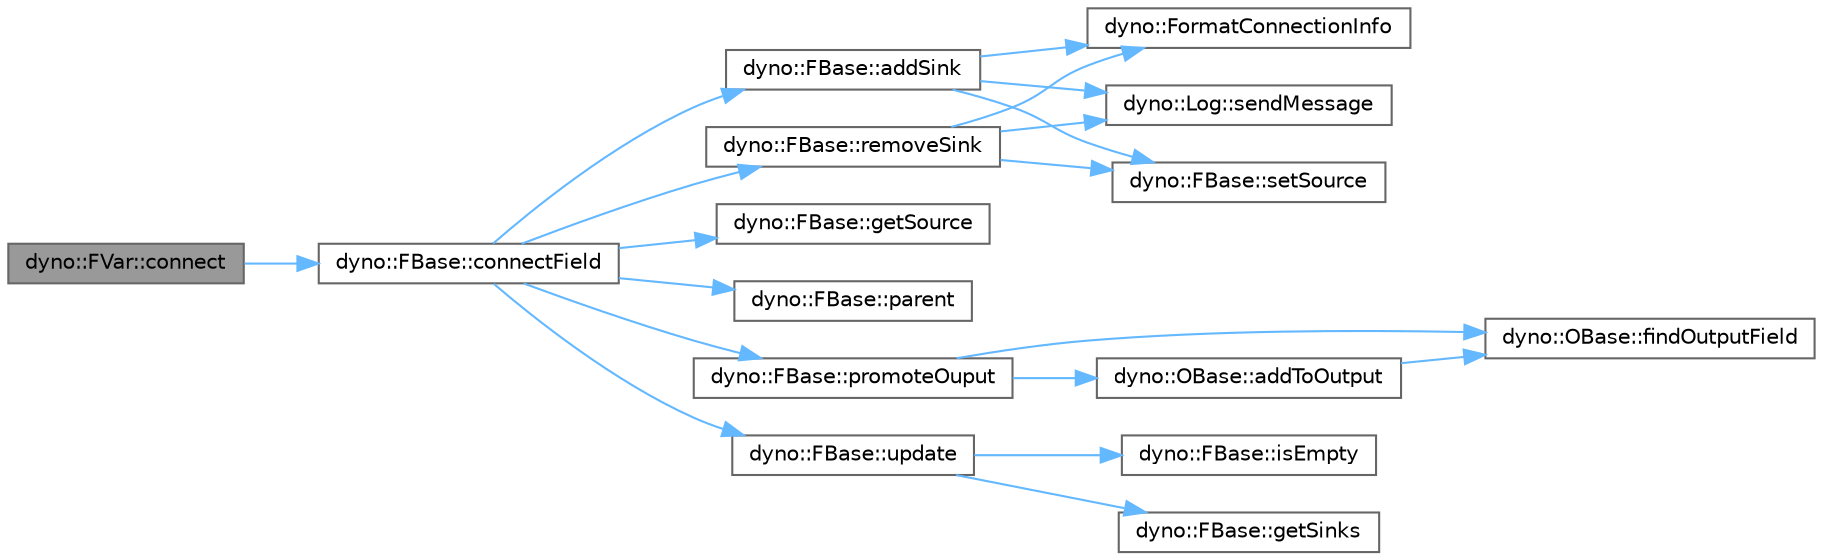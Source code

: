 digraph "dyno::FVar::connect"
{
 // LATEX_PDF_SIZE
  bgcolor="transparent";
  edge [fontname=Helvetica,fontsize=10,labelfontname=Helvetica,labelfontsize=10];
  node [fontname=Helvetica,fontsize=10,shape=box,height=0.2,width=0.4];
  rankdir="LR";
  Node1 [id="Node000001",label="dyno::FVar::connect",height=0.2,width=0.4,color="gray40", fillcolor="grey60", style="filled", fontcolor="black",tooltip=" "];
  Node1 -> Node2 [id="edge1_Node000001_Node000002",color="steelblue1",style="solid",tooltip=" "];
  Node2 [id="Node000002",label="dyno::FBase::connectField",height=0.2,width=0.4,color="grey40", fillcolor="white", style="filled",URL="$classdyno_1_1_f_base.html#ae334c412a9fa8cba358216db8910e99c",tooltip=" "];
  Node2 -> Node3 [id="edge2_Node000002_Node000003",color="steelblue1",style="solid",tooltip=" "];
  Node3 [id="Node000003",label="dyno::FBase::addSink",height=0.2,width=0.4,color="grey40", fillcolor="white", style="filled",URL="$classdyno_1_1_f_base.html#a946f3bdd1a0a29eae4b8c1ccb0255d92",tooltip=" "];
  Node3 -> Node4 [id="edge3_Node000003_Node000004",color="steelblue1",style="solid",tooltip=" "];
  Node4 [id="Node000004",label="dyno::FormatConnectionInfo",height=0.2,width=0.4,color="grey40", fillcolor="white", style="filled",URL="$namespacedyno.html#ab0875130926015cab38080dde55df03b",tooltip=" "];
  Node3 -> Node5 [id="edge4_Node000003_Node000005",color="steelblue1",style="solid",tooltip=" "];
  Node5 [id="Node000005",label="dyno::Log::sendMessage",height=0.2,width=0.4,color="grey40", fillcolor="white", style="filled",URL="$classdyno_1_1_log.html#ade134ff996b87eb30b5cab64bc73ad28",tooltip="Add a new message to log."];
  Node3 -> Node6 [id="edge5_Node000003_Node000006",color="steelblue1",style="solid",tooltip=" "];
  Node6 [id="Node000006",label="dyno::FBase::setSource",height=0.2,width=0.4,color="grey40", fillcolor="white", style="filled",URL="$classdyno_1_1_f_base.html#a0594cf861d7cebbf1b9e2933d2b26d86",tooltip=" "];
  Node2 -> Node7 [id="edge6_Node000002_Node000007",color="steelblue1",style="solid",tooltip=" "];
  Node7 [id="Node000007",label="dyno::FBase::getSource",height=0.2,width=0.4,color="grey40", fillcolor="white", style="filled",URL="$classdyno_1_1_f_base.html#a31ea29dace037c84dbbbd642979c72bd",tooltip=" "];
  Node2 -> Node8 [id="edge7_Node000002_Node000008",color="steelblue1",style="solid",tooltip=" "];
  Node8 [id="Node000008",label="dyno::FBase::parent",height=0.2,width=0.4,color="grey40", fillcolor="white", style="filled",URL="$classdyno_1_1_f_base.html#a08c738d00eb98bf68af352c6eb7a2d4f",tooltip=" "];
  Node2 -> Node9 [id="edge8_Node000002_Node000009",color="steelblue1",style="solid",tooltip=" "];
  Node9 [id="Node000009",label="dyno::FBase::promoteOuput",height=0.2,width=0.4,color="grey40", fillcolor="white", style="filled",URL="$classdyno_1_1_f_base.html#a3e7cf3c5b35244831c956ddd77a3eade",tooltip="Display a state field as an ouput field."];
  Node9 -> Node10 [id="edge9_Node000009_Node000010",color="steelblue1",style="solid",tooltip=" "];
  Node10 [id="Node000010",label="dyno::OBase::addToOutput",height=0.2,width=0.4,color="grey40", fillcolor="white", style="filled",URL="$classdyno_1_1_o_base.html#afee38400e04dd178e78f32f2f190ea8a",tooltip=" "];
  Node10 -> Node11 [id="edge10_Node000010_Node000011",color="steelblue1",style="solid",tooltip=" "];
  Node11 [id="Node000011",label="dyno::OBase::findOutputField",height=0.2,width=0.4,color="grey40", fillcolor="white", style="filled",URL="$classdyno_1_1_o_base.html#a0a9735a2942cbc82f430d235e957edc5",tooltip=" "];
  Node9 -> Node11 [id="edge11_Node000009_Node000011",color="steelblue1",style="solid",tooltip=" "];
  Node2 -> Node12 [id="edge12_Node000002_Node000012",color="steelblue1",style="solid",tooltip=" "];
  Node12 [id="Node000012",label="dyno::FBase::removeSink",height=0.2,width=0.4,color="grey40", fillcolor="white", style="filled",URL="$classdyno_1_1_f_base.html#ad0f95e085a84084941b3bd2876a642d1",tooltip=" "];
  Node12 -> Node4 [id="edge13_Node000012_Node000004",color="steelblue1",style="solid",tooltip=" "];
  Node12 -> Node5 [id="edge14_Node000012_Node000005",color="steelblue1",style="solid",tooltip=" "];
  Node12 -> Node6 [id="edge15_Node000012_Node000006",color="steelblue1",style="solid",tooltip=" "];
  Node2 -> Node13 [id="edge16_Node000002_Node000013",color="steelblue1",style="solid",tooltip=" "];
  Node13 [id="Node000013",label="dyno::FBase::update",height=0.2,width=0.4,color="grey40", fillcolor="white", style="filled",URL="$classdyno_1_1_f_base.html#ae0e14308899fb0ef61af01ee1dceed2c",tooltip=" "];
  Node13 -> Node14 [id="edge17_Node000013_Node000014",color="steelblue1",style="solid",tooltip=" "];
  Node14 [id="Node000014",label="dyno::FBase::getSinks",height=0.2,width=0.4,color="grey40", fillcolor="white", style="filled",URL="$classdyno_1_1_f_base.html#a6cf501ab604fdc71db6a7a746455d888",tooltip=" "];
  Node13 -> Node15 [id="edge18_Node000013_Node000015",color="steelblue1",style="solid",tooltip=" "];
  Node15 [id="Node000015",label="dyno::FBase::isEmpty",height=0.2,width=0.4,color="grey40", fillcolor="white", style="filled",URL="$classdyno_1_1_f_base.html#a78fdf0bf9fdd72fcf85110b17809e107",tooltip=" "];
}

